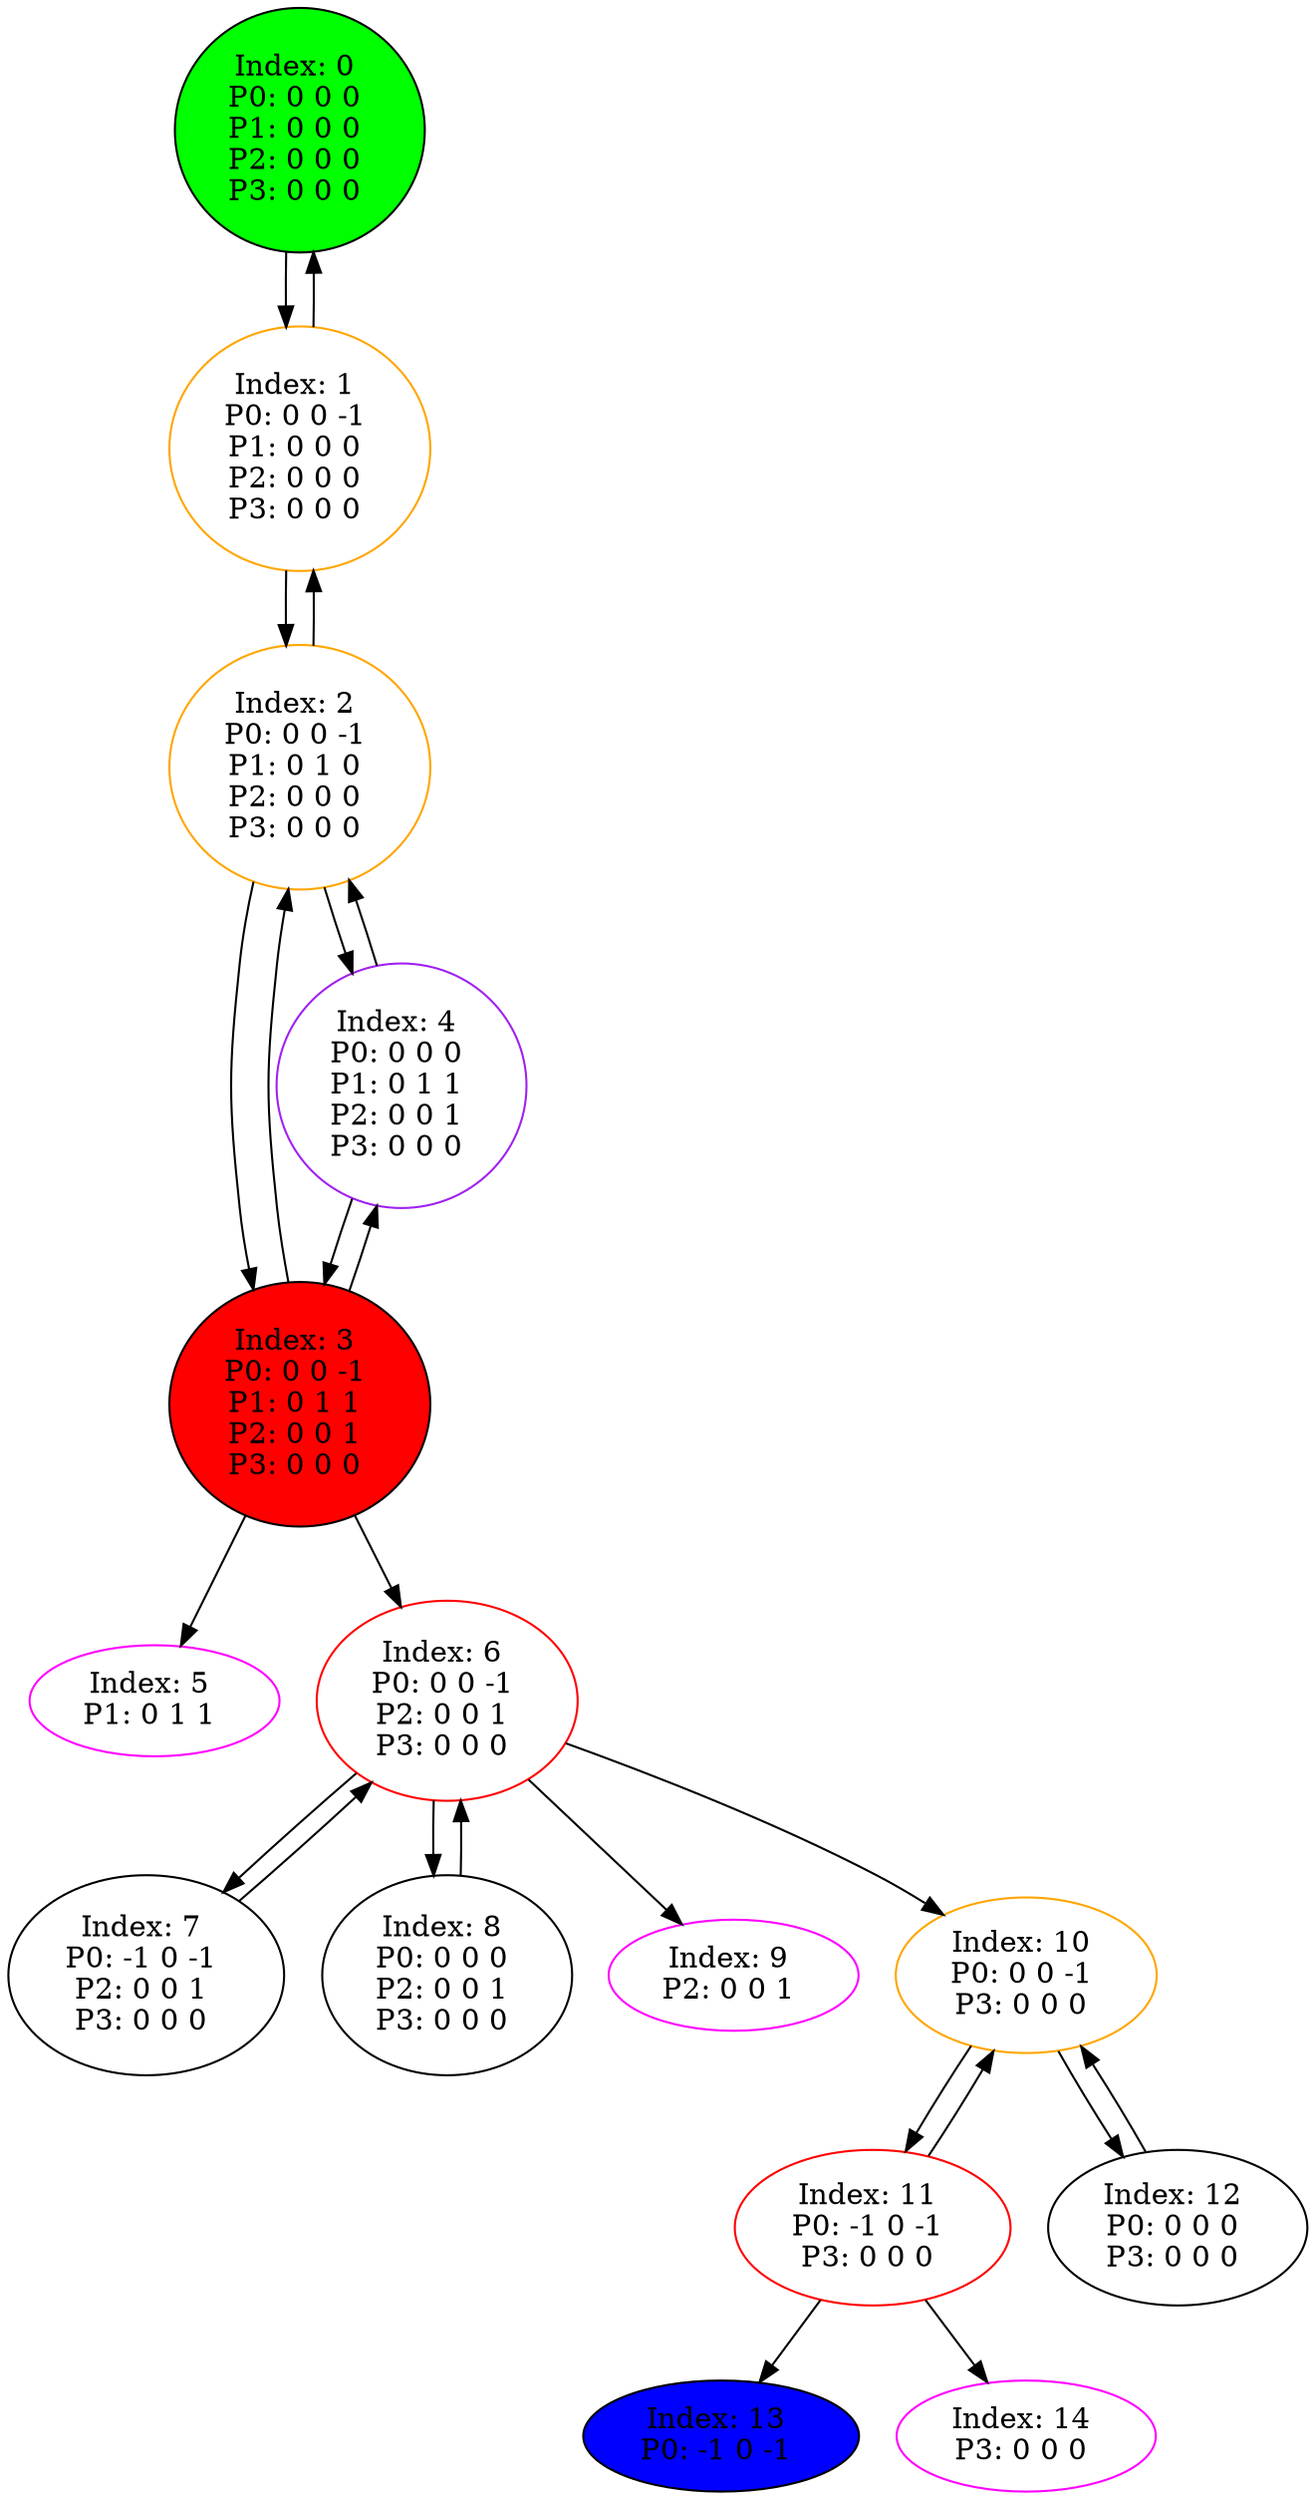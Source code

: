 digraph G {
color = "black"
0[label = "Index: 0 
P0: 0 0 0 
P1: 0 0 0 
P2: 0 0 0 
P3: 0 0 0 
", style="filled", fillcolor = "green"]
1[label = "Index: 1 
P0: 0 0 -1 
P1: 0 0 0 
P2: 0 0 0 
P3: 0 0 0 
", color = "orange"]
2[label = "Index: 2 
P0: 0 0 -1 
P1: 0 1 0 
P2: 0 0 0 
P3: 0 0 0 
", color = "orange"]
3[label = "Index: 3 
P0: 0 0 -1 
P1: 0 1 1 
P2: 0 0 1 
P3: 0 0 0 
", style="filled", fillcolor = "red"]
4[label = "Index: 4 
P0: 0 0 0 
P1: 0 1 1 
P2: 0 0 1 
P3: 0 0 0 
", color = "purple"]
5[label = "Index: 5 
P1: 0 1 1 
", color = "fuchsia"]
6[label = "Index: 6 
P0: 0 0 -1 
P2: 0 0 1 
P3: 0 0 0 
", color = "red"]
7[label = "Index: 7 
P0: -1 0 -1 
P2: 0 0 1 
P3: 0 0 0 
"]
8[label = "Index: 8 
P0: 0 0 0 
P2: 0 0 1 
P3: 0 0 0 
"]
9[label = "Index: 9 
P2: 0 0 1 
", color = "fuchsia"]
10[label = "Index: 10 
P0: 0 0 -1 
P3: 0 0 0 
", color = "orange"]
11[label = "Index: 11 
P0: -1 0 -1 
P3: 0 0 0 
", color = "red"]
12[label = "Index: 12 
P0: 0 0 0 
P3: 0 0 0 
"]
13[label = "Index: 13 
P0: -1 0 -1 
", style="filled", fillcolor = "blue"]
14[label = "Index: 14 
P3: 0 0 0 
", color = "fuchsia"]
0 -> 1

1 -> 0
1 -> 2

2 -> 1
2 -> 3
2 -> 4

3 -> 2
3 -> 4
3 -> 6
3 -> 5

4 -> 2
4 -> 3

6 -> 7
6 -> 8
6 -> 10
6 -> 9

7 -> 6

8 -> 6

10 -> 11
10 -> 12

11 -> 10
11 -> 14
11 -> 13

12 -> 10

}
